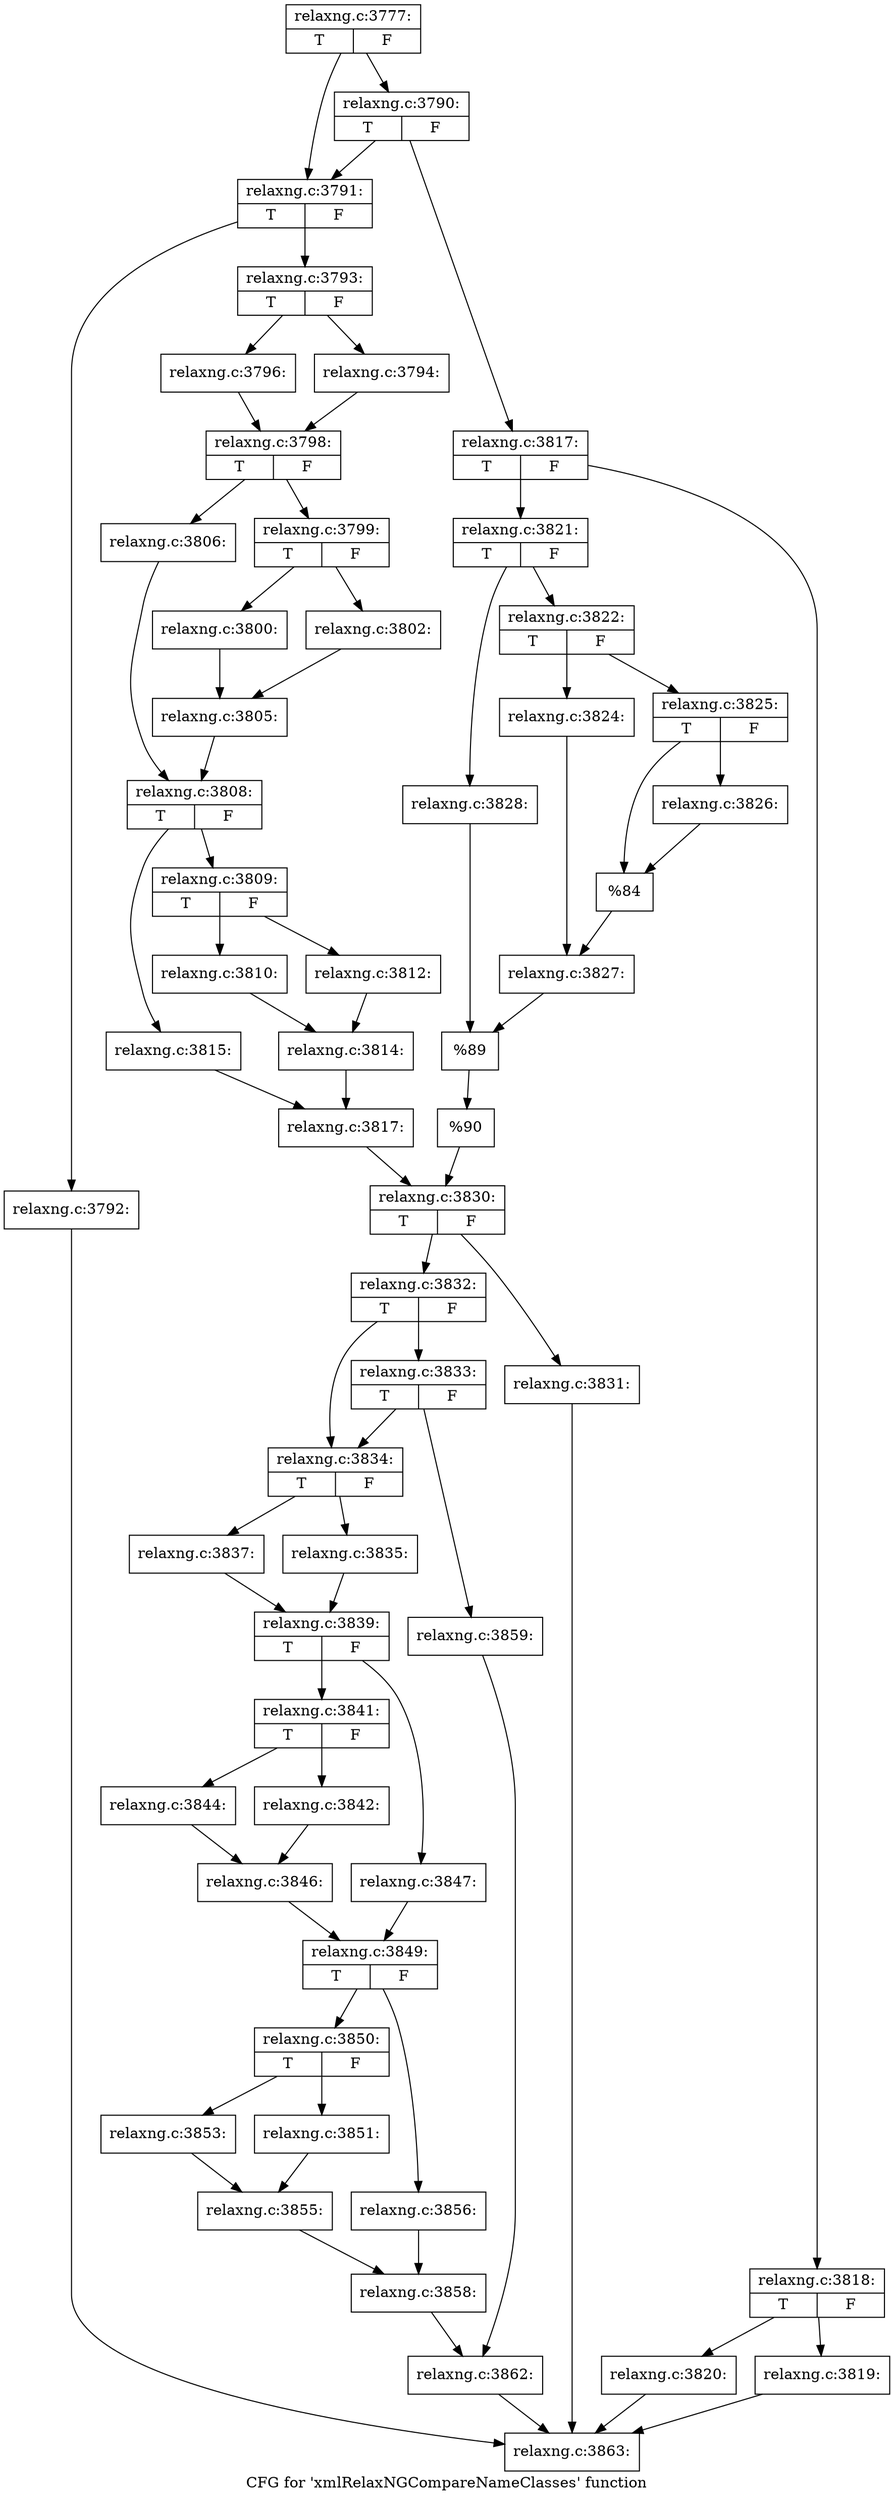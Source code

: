 digraph "CFG for 'xmlRelaxNGCompareNameClasses' function" {
	label="CFG for 'xmlRelaxNGCompareNameClasses' function";

	Node0x3df2550 [shape=record,label="{relaxng.c:3777:|{<s0>T|<s1>F}}"];
	Node0x3df2550 -> Node0x3df4d70;
	Node0x3df2550 -> Node0x3df4e60;
	Node0x3df4e60 [shape=record,label="{relaxng.c:3790:|{<s0>T|<s1>F}}"];
	Node0x3df4e60 -> Node0x3df4d70;
	Node0x3df4e60 -> Node0x3df4e10;
	Node0x3df4d70 [shape=record,label="{relaxng.c:3791:|{<s0>T|<s1>F}}"];
	Node0x3df4d70 -> Node0x3df56b0;
	Node0x3df4d70 -> Node0x3df5700;
	Node0x3df56b0 [shape=record,label="{relaxng.c:3792:}"];
	Node0x3df56b0 -> Node0x3df17b0;
	Node0x3df5700 [shape=record,label="{relaxng.c:3793:|{<s0>T|<s1>F}}"];
	Node0x3df5700 -> Node0x3df5c60;
	Node0x3df5700 -> Node0x3df5d00;
	Node0x3df5c60 [shape=record,label="{relaxng.c:3794:}"];
	Node0x3df5c60 -> Node0x3df5cb0;
	Node0x3df5d00 [shape=record,label="{relaxng.c:3796:}"];
	Node0x3df5d00 -> Node0x3df5cb0;
	Node0x3df5cb0 [shape=record,label="{relaxng.c:3798:|{<s0>T|<s1>F}}"];
	Node0x3df5cb0 -> Node0x3df6a00;
	Node0x3df5cb0 -> Node0x3df6aa0;
	Node0x3df6a00 [shape=record,label="{relaxng.c:3799:|{<s0>T|<s1>F}}"];
	Node0x3df6a00 -> Node0x3df6f90;
	Node0x3df6a00 -> Node0x3df7030;
	Node0x3df6f90 [shape=record,label="{relaxng.c:3800:}"];
	Node0x3df6f90 -> Node0x3df6fe0;
	Node0x3df7030 [shape=record,label="{relaxng.c:3802:}"];
	Node0x3df7030 -> Node0x3df6fe0;
	Node0x3df6fe0 [shape=record,label="{relaxng.c:3805:}"];
	Node0x3df6fe0 -> Node0x3df6a50;
	Node0x3df6aa0 [shape=record,label="{relaxng.c:3806:}"];
	Node0x3df6aa0 -> Node0x3df6a50;
	Node0x3df6a50 [shape=record,label="{relaxng.c:3808:|{<s0>T|<s1>F}}"];
	Node0x3df6a50 -> Node0x3df8360;
	Node0x3df6a50 -> Node0x3df8400;
	Node0x3df8360 [shape=record,label="{relaxng.c:3809:|{<s0>T|<s1>F}}"];
	Node0x3df8360 -> Node0x3df9070;
	Node0x3df8360 -> Node0x3df9260;
	Node0x3df9070 [shape=record,label="{relaxng.c:3810:}"];
	Node0x3df9070 -> Node0x3df9210;
	Node0x3df9260 [shape=record,label="{relaxng.c:3812:}"];
	Node0x3df9260 -> Node0x3df9210;
	Node0x3df9210 [shape=record,label="{relaxng.c:3814:}"];
	Node0x3df9210 -> Node0x3df83b0;
	Node0x3df8400 [shape=record,label="{relaxng.c:3815:}"];
	Node0x3df8400 -> Node0x3df83b0;
	Node0x3df83b0 [shape=record,label="{relaxng.c:3817:}"];
	Node0x3df83b0 -> Node0x3df4dc0;
	Node0x3df4e10 [shape=record,label="{relaxng.c:3817:|{<s0>T|<s1>F}}"];
	Node0x3df4e10 -> Node0x3df9f00;
	Node0x3df4e10 -> Node0x3df9fa0;
	Node0x3df9f00 [shape=record,label="{relaxng.c:3818:|{<s0>T|<s1>F}}"];
	Node0x3df9f00 -> Node0x3dfa410;
	Node0x3df9f00 -> Node0x3dfa460;
	Node0x3dfa410 [shape=record,label="{relaxng.c:3819:}"];
	Node0x3dfa410 -> Node0x3df17b0;
	Node0x3dfa460 [shape=record,label="{relaxng.c:3820:}"];
	Node0x3dfa460 -> Node0x3df17b0;
	Node0x3df9fa0 [shape=record,label="{relaxng.c:3821:|{<s0>T|<s1>F}}"];
	Node0x3df9fa0 -> Node0x3dfab50;
	Node0x3df9fa0 -> Node0x3dfabf0;
	Node0x3dfab50 [shape=record,label="{relaxng.c:3822:|{<s0>T|<s1>F}}"];
	Node0x3dfab50 -> Node0x3dfb400;
	Node0x3dfab50 -> Node0x3dfb4a0;
	Node0x3dfb400 [shape=record,label="{relaxng.c:3824:}"];
	Node0x3dfb400 -> Node0x3dfb450;
	Node0x3dfb4a0 [shape=record,label="{relaxng.c:3825:|{<s0>T|<s1>F}}"];
	Node0x3dfb4a0 -> Node0x3dfb8c0;
	Node0x3dfb4a0 -> Node0x3dfb910;
	Node0x3dfb8c0 [shape=record,label="{relaxng.c:3826:}"];
	Node0x3dfb8c0 -> Node0x3dfb910;
	Node0x3dfb910 [shape=record,label="{%84}"];
	Node0x3dfb910 -> Node0x3dfb450;
	Node0x3dfb450 [shape=record,label="{relaxng.c:3827:}"];
	Node0x3dfb450 -> Node0x3dfaba0;
	Node0x3dfabf0 [shape=record,label="{relaxng.c:3828:}"];
	Node0x3dfabf0 -> Node0x3dfaba0;
	Node0x3dfaba0 [shape=record,label="{%89}"];
	Node0x3dfaba0 -> Node0x3df9f50;
	Node0x3df9f50 [shape=record,label="{%90}"];
	Node0x3df9f50 -> Node0x3df4dc0;
	Node0x3df4dc0 [shape=record,label="{relaxng.c:3830:|{<s0>T|<s1>F}}"];
	Node0x3df4dc0 -> Node0x3dfc830;
	Node0x3df4dc0 -> Node0x3dfc880;
	Node0x3dfc830 [shape=record,label="{relaxng.c:3831:}"];
	Node0x3dfc830 -> Node0x3df17b0;
	Node0x3dfc880 [shape=record,label="{relaxng.c:3832:|{<s0>T|<s1>F}}"];
	Node0x3dfc880 -> Node0x3dfcd30;
	Node0x3dfc880 -> Node0x3dfce20;
	Node0x3dfce20 [shape=record,label="{relaxng.c:3833:|{<s0>T|<s1>F}}"];
	Node0x3dfce20 -> Node0x3dfcd30;
	Node0x3dfce20 -> Node0x3dfcdd0;
	Node0x3dfcd30 [shape=record,label="{relaxng.c:3834:|{<s0>T|<s1>F}}"];
	Node0x3dfcd30 -> Node0x3dfd5f0;
	Node0x3dfcd30 -> Node0x3dfd690;
	Node0x3dfd5f0 [shape=record,label="{relaxng.c:3835:}"];
	Node0x3dfd5f0 -> Node0x3dfd640;
	Node0x3dfd690 [shape=record,label="{relaxng.c:3837:}"];
	Node0x3dfd690 -> Node0x3dfd640;
	Node0x3dfd640 [shape=record,label="{relaxng.c:3839:|{<s0>T|<s1>F}}"];
	Node0x3dfd640 -> Node0x3dfe3e0;
	Node0x3dfd640 -> Node0x3dfe480;
	Node0x3dfe3e0 [shape=record,label="{relaxng.c:3841:|{<s0>T|<s1>F}}"];
	Node0x3dfe3e0 -> Node0x3dfe970;
	Node0x3dfe3e0 -> Node0x3dfea10;
	Node0x3dfe970 [shape=record,label="{relaxng.c:3842:}"];
	Node0x3dfe970 -> Node0x3dfe9c0;
	Node0x3dfea10 [shape=record,label="{relaxng.c:3844:}"];
	Node0x3dfea10 -> Node0x3dfe9c0;
	Node0x3dfe9c0 [shape=record,label="{relaxng.c:3846:}"];
	Node0x3dfe9c0 -> Node0x3dfe430;
	Node0x3dfe480 [shape=record,label="{relaxng.c:3847:}"];
	Node0x3dfe480 -> Node0x3dfe430;
	Node0x3dfe430 [shape=record,label="{relaxng.c:3849:|{<s0>T|<s1>F}}"];
	Node0x3dfe430 -> Node0x3dffb90;
	Node0x3dfe430 -> Node0x3dffc30;
	Node0x3dffb90 [shape=record,label="{relaxng.c:3850:|{<s0>T|<s1>F}}"];
	Node0x3dffb90 -> Node0x3e000e0;
	Node0x3dffb90 -> Node0x3e00180;
	Node0x3e000e0 [shape=record,label="{relaxng.c:3851:}"];
	Node0x3e000e0 -> Node0x3e00130;
	Node0x3e00180 [shape=record,label="{relaxng.c:3853:}"];
	Node0x3e00180 -> Node0x3e00130;
	Node0x3e00130 [shape=record,label="{relaxng.c:3855:}"];
	Node0x3e00130 -> Node0x3dffbe0;
	Node0x3dffc30 [shape=record,label="{relaxng.c:3856:}"];
	Node0x3dffc30 -> Node0x3dffbe0;
	Node0x3dffbe0 [shape=record,label="{relaxng.c:3858:}"];
	Node0x3dffbe0 -> Node0x3dfcd80;
	Node0x3dfcdd0 [shape=record,label="{relaxng.c:3859:}"];
	Node0x3dfcdd0 -> Node0x3dfcd80;
	Node0x3dfcd80 [shape=record,label="{relaxng.c:3862:}"];
	Node0x3dfcd80 -> Node0x3df17b0;
	Node0x3df17b0 [shape=record,label="{relaxng.c:3863:}"];
}
